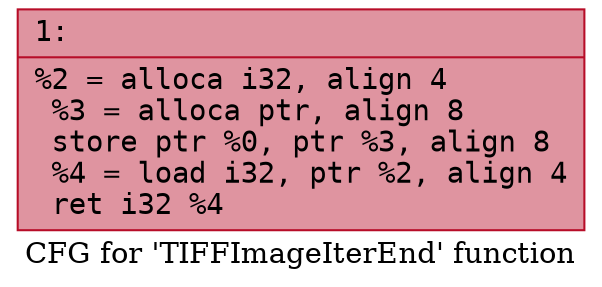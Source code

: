 digraph "CFG for 'TIFFImageIterEnd' function" {
	label="CFG for 'TIFFImageIterEnd' function";

	Node0x600000555450 [shape=record,color="#b70d28ff", style=filled, fillcolor="#b70d2870" fontname="Courier",label="{1:\l|  %2 = alloca i32, align 4\l  %3 = alloca ptr, align 8\l  store ptr %0, ptr %3, align 8\l  %4 = load i32, ptr %2, align 4\l  ret i32 %4\l}"];
}
